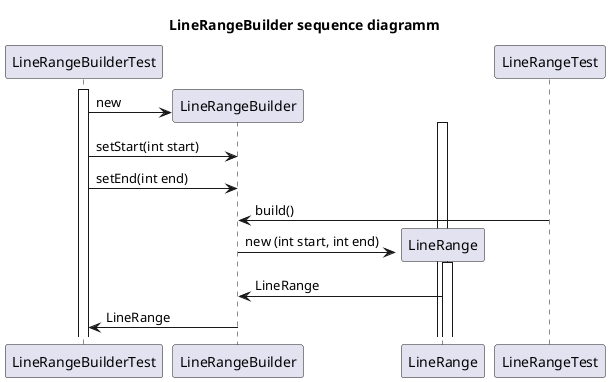 @startuml

title LineRangeBuilder sequence diagramm


create LineRangeBuilderTest
activate LineRangeBuilderTest

create LineRangeBuilder
LineRangeBuilderTest -> LineRangeBuilder : new
activate LineRange

LineRangeBuilderTest -> LineRangeBuilder : setStart(int start)
LineRangeBuilderTest -> LineRangeBuilder : setEnd(int end)
LineRangeTest -> LineRangeBuilder : build()

create LineRange
LineRangeBuilder -> LineRange : new (int start, int end)
activate LineRange

LineRange -> LineRangeBuilder : LineRange
LineRangeBuilder -> LineRangeBuilderTest : LineRange


@enduml